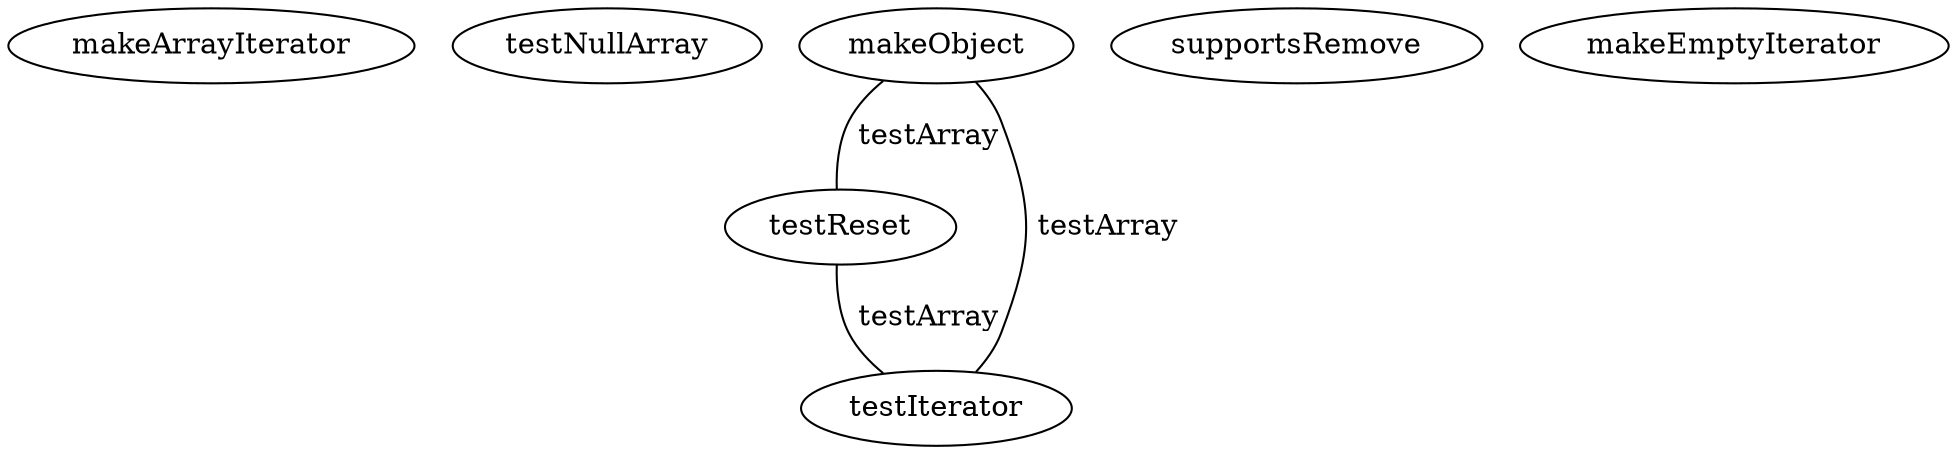 digraph G {
makeArrayIterator;
testNullArray;
makeObject;
testReset;
supportsRemove;
makeEmptyIterator;
testIterator;
makeObject -> testReset [label=" testArray", dir=none];
makeObject -> testIterator [label=" testArray", dir=none];
testReset -> testIterator [label=" testArray", dir=none];
}
